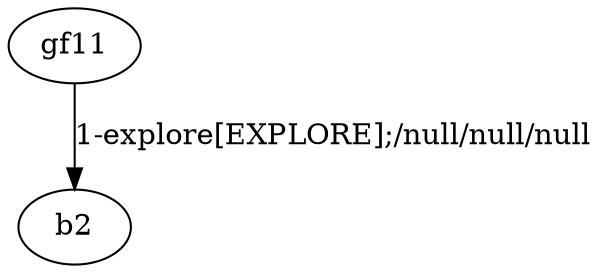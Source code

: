 # Total number of goals covered by this test: 1
# gf11 --> b2

digraph g {
"gf11" -> "b2" [label = "1-explore[EXPLORE];/null/null/null"];
}
